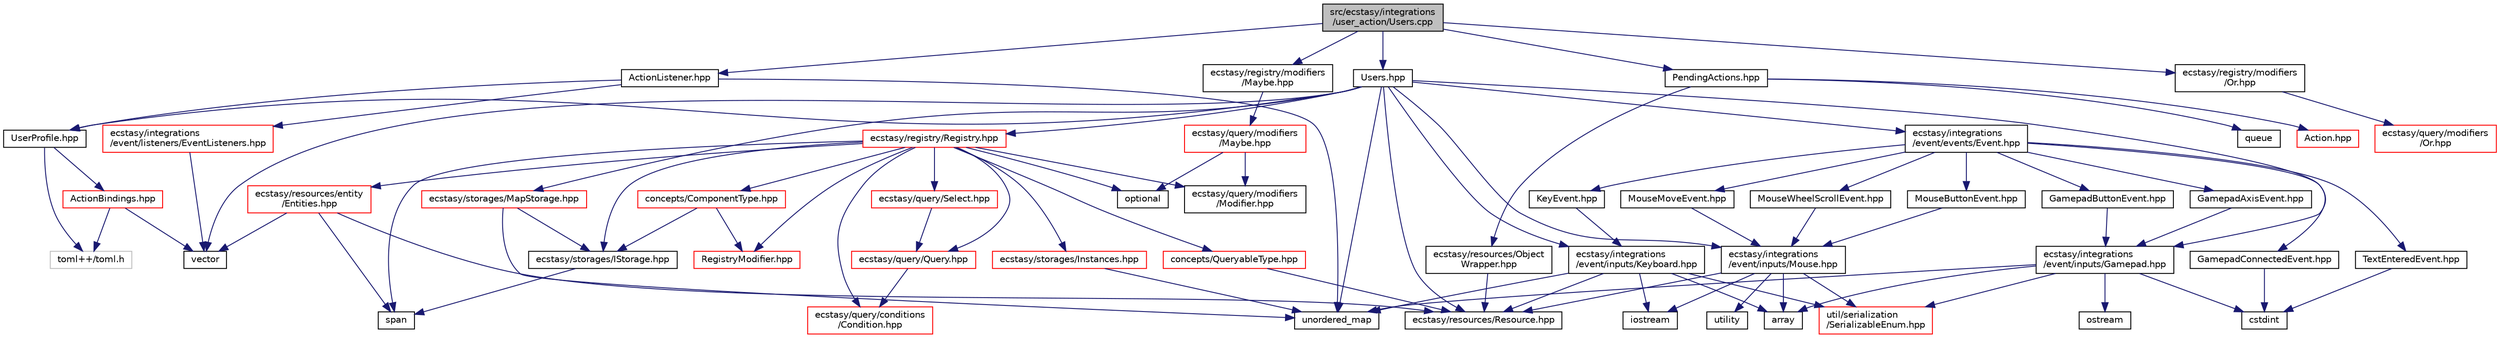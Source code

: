 digraph "src/ecstasy/integrations/user_action/Users.cpp"
{
 // LATEX_PDF_SIZE
  edge [fontname="Helvetica",fontsize="10",labelfontname="Helvetica",labelfontsize="10"];
  node [fontname="Helvetica",fontsize="10",shape=record];
  Node1 [label="src/ecstasy/integrations\l/user_action/Users.cpp",height=0.2,width=0.4,color="black", fillcolor="grey75", style="filled", fontcolor="black",tooltip=" "];
  Node1 -> Node2 [color="midnightblue",fontsize="10",style="solid",fontname="Helvetica"];
  Node2 [label="Users.hpp",height=0.2,width=0.4,color="black", fillcolor="white", style="filled",URL="$_users_8hpp.html",tooltip=" "];
  Node2 -> Node3 [color="midnightblue",fontsize="10",style="solid",fontname="Helvetica"];
  Node3 [label="vector",height=0.2,width=0.4,color="black", fillcolor="white", style="filled",URL="/home/runner/work/ecstasy/ecstasy/doc/external/cppreference-doxygen-web.tag.xml$cpp/header/vector.html",tooltip=" "];
  Node2 -> Node4 [color="midnightblue",fontsize="10",style="solid",fontname="Helvetica"];
  Node4 [label="UserProfile.hpp",height=0.2,width=0.4,color="black", fillcolor="white", style="filled",URL="$_user_profile_8hpp.html",tooltip=" "];
  Node4 -> Node5 [color="midnightblue",fontsize="10",style="solid",fontname="Helvetica"];
  Node5 [label="toml++/toml.h",height=0.2,width=0.4,color="grey75", fillcolor="white", style="filled",tooltip=" "];
  Node4 -> Node6 [color="midnightblue",fontsize="10",style="solid",fontname="Helvetica"];
  Node6 [label="ActionBindings.hpp",height=0.2,width=0.4,color="red", fillcolor="white", style="filled",URL="$_action_bindings_8hpp.html",tooltip=" "];
  Node6 -> Node3 [color="midnightblue",fontsize="10",style="solid",fontname="Helvetica"];
  Node6 -> Node5 [color="midnightblue",fontsize="10",style="solid",fontname="Helvetica"];
  Node2 -> Node22 [color="midnightblue",fontsize="10",style="solid",fontname="Helvetica"];
  Node22 [label="ecstasy/integrations\l/event/events/Event.hpp",height=0.2,width=0.4,color="black", fillcolor="white", style="filled",URL="$_event_8hpp.html",tooltip=" "];
  Node22 -> Node23 [color="midnightblue",fontsize="10",style="solid",fontname="Helvetica"];
  Node23 [label="GamepadAxisEvent.hpp",height=0.2,width=0.4,color="black", fillcolor="white", style="filled",URL="$_gamepad_axis_event_8hpp.html",tooltip=" "];
  Node23 -> Node12 [color="midnightblue",fontsize="10",style="solid",fontname="Helvetica"];
  Node12 [label="ecstasy/integrations\l/event/inputs/Gamepad.hpp",height=0.2,width=0.4,color="black", fillcolor="white", style="filled",URL="$_gamepad_8hpp.html",tooltip=" "];
  Node12 -> Node13 [color="midnightblue",fontsize="10",style="solid",fontname="Helvetica"];
  Node13 [label="array",height=0.2,width=0.4,color="black", fillcolor="white", style="filled",URL="/home/runner/work/ecstasy/ecstasy/doc/external/cppreference-doxygen-web.tag.xml$cpp/header/array.html",tooltip=" "];
  Node12 -> Node14 [color="midnightblue",fontsize="10",style="solid",fontname="Helvetica"];
  Node14 [label="cstdint",height=0.2,width=0.4,color="black", fillcolor="white", style="filled",URL="/home/runner/work/ecstasy/ecstasy/doc/external/cppreference-doxygen-web.tag.xml$cpp/header/cstdint.html",tooltip=" "];
  Node12 -> Node15 [color="midnightblue",fontsize="10",style="solid",fontname="Helvetica"];
  Node15 [label="ostream",height=0.2,width=0.4,color="black", fillcolor="white", style="filled",URL="/home/runner/work/ecstasy/ecstasy/doc/external/cppreference-doxygen-web.tag.xml$cpp/header/ostream.html",tooltip=" "];
  Node12 -> Node9 [color="midnightblue",fontsize="10",style="solid",fontname="Helvetica"];
  Node9 [label="unordered_map",height=0.2,width=0.4,color="black", fillcolor="white", style="filled",URL="/home/runner/work/ecstasy/ecstasy/doc/external/cppreference-doxygen-web.tag.xml$cpp/header/unordered_map.html",tooltip=" "];
  Node12 -> Node16 [color="midnightblue",fontsize="10",style="solid",fontname="Helvetica"];
  Node16 [label="util/serialization\l/SerializableEnum.hpp",height=0.2,width=0.4,color="red", fillcolor="white", style="filled",URL="$_serializable_enum_8hpp.html",tooltip=" "];
  Node22 -> Node24 [color="midnightblue",fontsize="10",style="solid",fontname="Helvetica"];
  Node24 [label="GamepadButtonEvent.hpp",height=0.2,width=0.4,color="black", fillcolor="white", style="filled",URL="$_gamepad_button_event_8hpp.html",tooltip=" "];
  Node24 -> Node12 [color="midnightblue",fontsize="10",style="solid",fontname="Helvetica"];
  Node22 -> Node25 [color="midnightblue",fontsize="10",style="solid",fontname="Helvetica"];
  Node25 [label="GamepadConnectedEvent.hpp",height=0.2,width=0.4,color="black", fillcolor="white", style="filled",URL="$_gamepad_connected_event_8hpp.html",tooltip=" "];
  Node25 -> Node14 [color="midnightblue",fontsize="10",style="solid",fontname="Helvetica"];
  Node22 -> Node26 [color="midnightblue",fontsize="10",style="solid",fontname="Helvetica"];
  Node26 [label="KeyEvent.hpp",height=0.2,width=0.4,color="black", fillcolor="white", style="filled",URL="$_key_event_8hpp.html",tooltip=" "];
  Node26 -> Node18 [color="midnightblue",fontsize="10",style="solid",fontname="Helvetica"];
  Node18 [label="ecstasy/integrations\l/event/inputs/Keyboard.hpp",height=0.2,width=0.4,color="black", fillcolor="white", style="filled",URL="$_keyboard_8hpp.html",tooltip=" "];
  Node18 -> Node13 [color="midnightblue",fontsize="10",style="solid",fontname="Helvetica"];
  Node18 -> Node8 [color="midnightblue",fontsize="10",style="solid",fontname="Helvetica"];
  Node8 [label="iostream",height=0.2,width=0.4,color="black", fillcolor="white", style="filled",URL="/home/runner/work/ecstasy/ecstasy/doc/external/cppreference-doxygen-web.tag.xml$cpp/header/iostream.html",tooltip=" "];
  Node18 -> Node9 [color="midnightblue",fontsize="10",style="solid",fontname="Helvetica"];
  Node18 -> Node19 [color="midnightblue",fontsize="10",style="solid",fontname="Helvetica"];
  Node19 [label="ecstasy/resources/Resource.hpp",height=0.2,width=0.4,color="black", fillcolor="white", style="filled",URL="$_resource_8hpp.html",tooltip=" "];
  Node18 -> Node16 [color="midnightblue",fontsize="10",style="solid",fontname="Helvetica"];
  Node22 -> Node27 [color="midnightblue",fontsize="10",style="solid",fontname="Helvetica"];
  Node27 [label="MouseButtonEvent.hpp",height=0.2,width=0.4,color="black", fillcolor="white", style="filled",URL="$_mouse_button_event_8hpp.html",tooltip=" "];
  Node27 -> Node20 [color="midnightblue",fontsize="10",style="solid",fontname="Helvetica"];
  Node20 [label="ecstasy/integrations\l/event/inputs/Mouse.hpp",height=0.2,width=0.4,color="black", fillcolor="white", style="filled",URL="$_mouse_8hpp.html",tooltip=" "];
  Node20 -> Node13 [color="midnightblue",fontsize="10",style="solid",fontname="Helvetica"];
  Node20 -> Node8 [color="midnightblue",fontsize="10",style="solid",fontname="Helvetica"];
  Node20 -> Node21 [color="midnightblue",fontsize="10",style="solid",fontname="Helvetica"];
  Node21 [label="utility",height=0.2,width=0.4,color="black", fillcolor="white", style="filled",URL="/home/runner/work/ecstasy/ecstasy/doc/external/cppreference-doxygen-web.tag.xml$cpp/header/utility.html",tooltip=" "];
  Node20 -> Node19 [color="midnightblue",fontsize="10",style="solid",fontname="Helvetica"];
  Node20 -> Node16 [color="midnightblue",fontsize="10",style="solid",fontname="Helvetica"];
  Node22 -> Node28 [color="midnightblue",fontsize="10",style="solid",fontname="Helvetica"];
  Node28 [label="MouseMoveEvent.hpp",height=0.2,width=0.4,color="black", fillcolor="white", style="filled",URL="$_mouse_move_event_8hpp.html",tooltip=" "];
  Node28 -> Node20 [color="midnightblue",fontsize="10",style="solid",fontname="Helvetica"];
  Node22 -> Node29 [color="midnightblue",fontsize="10",style="solid",fontname="Helvetica"];
  Node29 [label="MouseWheelScrollEvent.hpp",height=0.2,width=0.4,color="black", fillcolor="white", style="filled",URL="$_mouse_wheel_scroll_event_8hpp.html",tooltip=" "];
  Node29 -> Node20 [color="midnightblue",fontsize="10",style="solid",fontname="Helvetica"];
  Node22 -> Node30 [color="midnightblue",fontsize="10",style="solid",fontname="Helvetica"];
  Node30 [label="TextEnteredEvent.hpp",height=0.2,width=0.4,color="black", fillcolor="white", style="filled",URL="$_text_entered_event_8hpp.html",tooltip=" "];
  Node30 -> Node14 [color="midnightblue",fontsize="10",style="solid",fontname="Helvetica"];
  Node2 -> Node12 [color="midnightblue",fontsize="10",style="solid",fontname="Helvetica"];
  Node2 -> Node18 [color="midnightblue",fontsize="10",style="solid",fontname="Helvetica"];
  Node2 -> Node20 [color="midnightblue",fontsize="10",style="solid",fontname="Helvetica"];
  Node2 -> Node31 [color="midnightblue",fontsize="10",style="solid",fontname="Helvetica"];
  Node31 [label="ecstasy/registry/Registry.hpp",height=0.2,width=0.4,color="red", fillcolor="white", style="filled",URL="$_registry_8hpp.html",tooltip=" "];
  Node31 -> Node32 [color="midnightblue",fontsize="10",style="solid",fontname="Helvetica"];
  Node32 [label="optional",height=0.2,width=0.4,color="black", fillcolor="white", style="filled",URL="/home/runner/work/ecstasy/ecstasy/doc/external/cppreference-doxygen-web.tag.xml$cpp/header/optional.html",tooltip=" "];
  Node31 -> Node33 [color="midnightblue",fontsize="10",style="solid",fontname="Helvetica"];
  Node33 [label="span",height=0.2,width=0.4,color="black", fillcolor="white", style="filled",URL="/home/runner/work/ecstasy/ecstasy/doc/external/cppreference-doxygen-web.tag.xml$cpp/header/span.html",tooltip=" "];
  Node31 -> Node34 [color="midnightblue",fontsize="10",style="solid",fontname="Helvetica"];
  Node34 [label="concepts/ComponentType.hpp",height=0.2,width=0.4,color="red", fillcolor="white", style="filled",URL="$_component_type_8hpp.html",tooltip=" "];
  Node34 -> Node35 [color="midnightblue",fontsize="10",style="solid",fontname="Helvetica"];
  Node35 [label="RegistryModifier.hpp",height=0.2,width=0.4,color="red", fillcolor="white", style="filled",URL="$_registry_modifier_8hpp.html",tooltip=" "];
  Node34 -> Node42 [color="midnightblue",fontsize="10",style="solid",fontname="Helvetica"];
  Node42 [label="ecstasy/storages/IStorage.hpp",height=0.2,width=0.4,color="black", fillcolor="white", style="filled",URL="$_i_storage_8hpp.html",tooltip=" "];
  Node42 -> Node33 [color="midnightblue",fontsize="10",style="solid",fontname="Helvetica"];
  Node31 -> Node44 [color="midnightblue",fontsize="10",style="solid",fontname="Helvetica"];
  Node44 [label="concepts/QueryableType.hpp",height=0.2,width=0.4,color="red", fillcolor="white", style="filled",URL="$_queryable_type_8hpp.html",tooltip=" "];
  Node44 -> Node19 [color="midnightblue",fontsize="10",style="solid",fontname="Helvetica"];
  Node31 -> Node35 [color="midnightblue",fontsize="10",style="solid",fontname="Helvetica"];
  Node31 -> Node45 [color="midnightblue",fontsize="10",style="solid",fontname="Helvetica"];
  Node45 [label="ecstasy/query/Query.hpp",height=0.2,width=0.4,color="red", fillcolor="white", style="filled",URL="$_query_8hpp.html",tooltip=" "];
  Node45 -> Node49 [color="midnightblue",fontsize="10",style="solid",fontname="Helvetica"];
  Node49 [label="ecstasy/query/conditions\l/Condition.hpp",height=0.2,width=0.4,color="red", fillcolor="white", style="filled",URL="$conditions_2_condition_8hpp.html",tooltip=" "];
  Node31 -> Node58 [color="midnightblue",fontsize="10",style="solid",fontname="Helvetica"];
  Node58 [label="ecstasy/query/Select.hpp",height=0.2,width=0.4,color="red", fillcolor="white", style="filled",URL="$_select_8hpp.html",tooltip=" "];
  Node58 -> Node45 [color="midnightblue",fontsize="10",style="solid",fontname="Helvetica"];
  Node31 -> Node49 [color="midnightblue",fontsize="10",style="solid",fontname="Helvetica"];
  Node31 -> Node39 [color="midnightblue",fontsize="10",style="solid",fontname="Helvetica"];
  Node39 [label="ecstasy/query/modifiers\l/Modifier.hpp",height=0.2,width=0.4,color="black", fillcolor="white", style="filled",URL="$modifiers_2_modifier_8hpp.html",tooltip=" "];
  Node31 -> Node62 [color="midnightblue",fontsize="10",style="solid",fontname="Helvetica"];
  Node62 [label="ecstasy/resources/entity\l/Entities.hpp",height=0.2,width=0.4,color="red", fillcolor="white", style="filled",URL="$_entities_8hpp.html",tooltip=" "];
  Node62 -> Node33 [color="midnightblue",fontsize="10",style="solid",fontname="Helvetica"];
  Node62 -> Node3 [color="midnightblue",fontsize="10",style="solid",fontname="Helvetica"];
  Node62 -> Node19 [color="midnightblue",fontsize="10",style="solid",fontname="Helvetica"];
  Node31 -> Node42 [color="midnightblue",fontsize="10",style="solid",fontname="Helvetica"];
  Node31 -> Node66 [color="midnightblue",fontsize="10",style="solid",fontname="Helvetica"];
  Node66 [label="ecstasy/storages/Instances.hpp",height=0.2,width=0.4,color="red", fillcolor="white", style="filled",URL="$_instances_8hpp.html",tooltip=" "];
  Node66 -> Node9 [color="midnightblue",fontsize="10",style="solid",fontname="Helvetica"];
  Node2 -> Node19 [color="midnightblue",fontsize="10",style="solid",fontname="Helvetica"];
  Node2 -> Node74 [color="midnightblue",fontsize="10",style="solid",fontname="Helvetica"];
  Node74 [label="ecstasy/storages/MapStorage.hpp",height=0.2,width=0.4,color="red", fillcolor="white", style="filled",URL="$_map_storage_8hpp.html",tooltip=" "];
  Node74 -> Node9 [color="midnightblue",fontsize="10",style="solid",fontname="Helvetica"];
  Node74 -> Node42 [color="midnightblue",fontsize="10",style="solid",fontname="Helvetica"];
  Node2 -> Node9 [color="midnightblue",fontsize="10",style="solid",fontname="Helvetica"];
  Node1 -> Node75 [color="midnightblue",fontsize="10",style="solid",fontname="Helvetica"];
  Node75 [label="ActionListener.hpp",height=0.2,width=0.4,color="black", fillcolor="white", style="filled",URL="$_action_listener_8hpp.html",tooltip=" "];
  Node75 -> Node76 [color="midnightblue",fontsize="10",style="solid",fontname="Helvetica"];
  Node76 [label="ecstasy/integrations\l/event/listeners/EventListeners.hpp",height=0.2,width=0.4,color="red", fillcolor="white", style="filled",URL="$_event_listeners_8hpp.html",tooltip=" "];
  Node76 -> Node3 [color="midnightblue",fontsize="10",style="solid",fontname="Helvetica"];
  Node75 -> Node4 [color="midnightblue",fontsize="10",style="solid",fontname="Helvetica"];
  Node75 -> Node9 [color="midnightblue",fontsize="10",style="solid",fontname="Helvetica"];
  Node1 -> Node77 [color="midnightblue",fontsize="10",style="solid",fontname="Helvetica"];
  Node77 [label="PendingActions.hpp",height=0.2,width=0.4,color="black", fillcolor="white", style="filled",URL="$_pending_actions_8hpp.html",tooltip=" "];
  Node77 -> Node78 [color="midnightblue",fontsize="10",style="solid",fontname="Helvetica"];
  Node78 [label="queue",height=0.2,width=0.4,color="black", fillcolor="white", style="filled",URL="/home/runner/work/ecstasy/ecstasy/doc/external/cppreference-doxygen-web.tag.xml$cpp/header/queue.html",tooltip=" "];
  Node77 -> Node10 [color="midnightblue",fontsize="10",style="solid",fontname="Helvetica"];
  Node10 [label="Action.hpp",height=0.2,width=0.4,color="red", fillcolor="white", style="filled",URL="$_action_8hpp.html",tooltip=" "];
  Node77 -> Node79 [color="midnightblue",fontsize="10",style="solid",fontname="Helvetica"];
  Node79 [label="ecstasy/resources/Object\lWrapper.hpp",height=0.2,width=0.4,color="black", fillcolor="white", style="filled",URL="$_object_wrapper_8hpp.html",tooltip=" "];
  Node79 -> Node19 [color="midnightblue",fontsize="10",style="solid",fontname="Helvetica"];
  Node1 -> Node80 [color="midnightblue",fontsize="10",style="solid",fontname="Helvetica"];
  Node80 [label="ecstasy/registry/modifiers\l/Maybe.hpp",height=0.2,width=0.4,color="black", fillcolor="white", style="filled",URL="$registry_2modifiers_2_maybe_8hpp.html",tooltip=" "];
  Node80 -> Node81 [color="midnightblue",fontsize="10",style="solid",fontname="Helvetica"];
  Node81 [label="ecstasy/query/modifiers\l/Maybe.hpp",height=0.2,width=0.4,color="red", fillcolor="white", style="filled",URL="$query_2modifiers_2_maybe_8hpp.html",tooltip=" "];
  Node81 -> Node32 [color="midnightblue",fontsize="10",style="solid",fontname="Helvetica"];
  Node81 -> Node39 [color="midnightblue",fontsize="10",style="solid",fontname="Helvetica"];
  Node1 -> Node83 [color="midnightblue",fontsize="10",style="solid",fontname="Helvetica"];
  Node83 [label="ecstasy/registry/modifiers\l/Or.hpp",height=0.2,width=0.4,color="black", fillcolor="white", style="filled",URL="$registry_2modifiers_2_or_8hpp.html",tooltip=" "];
  Node83 -> Node84 [color="midnightblue",fontsize="10",style="solid",fontname="Helvetica"];
  Node84 [label="ecstasy/query/modifiers\l/Or.hpp",height=0.2,width=0.4,color="red", fillcolor="white", style="filled",URL="$query_2modifiers_2_or_8hpp.html",tooltip=" "];
}

